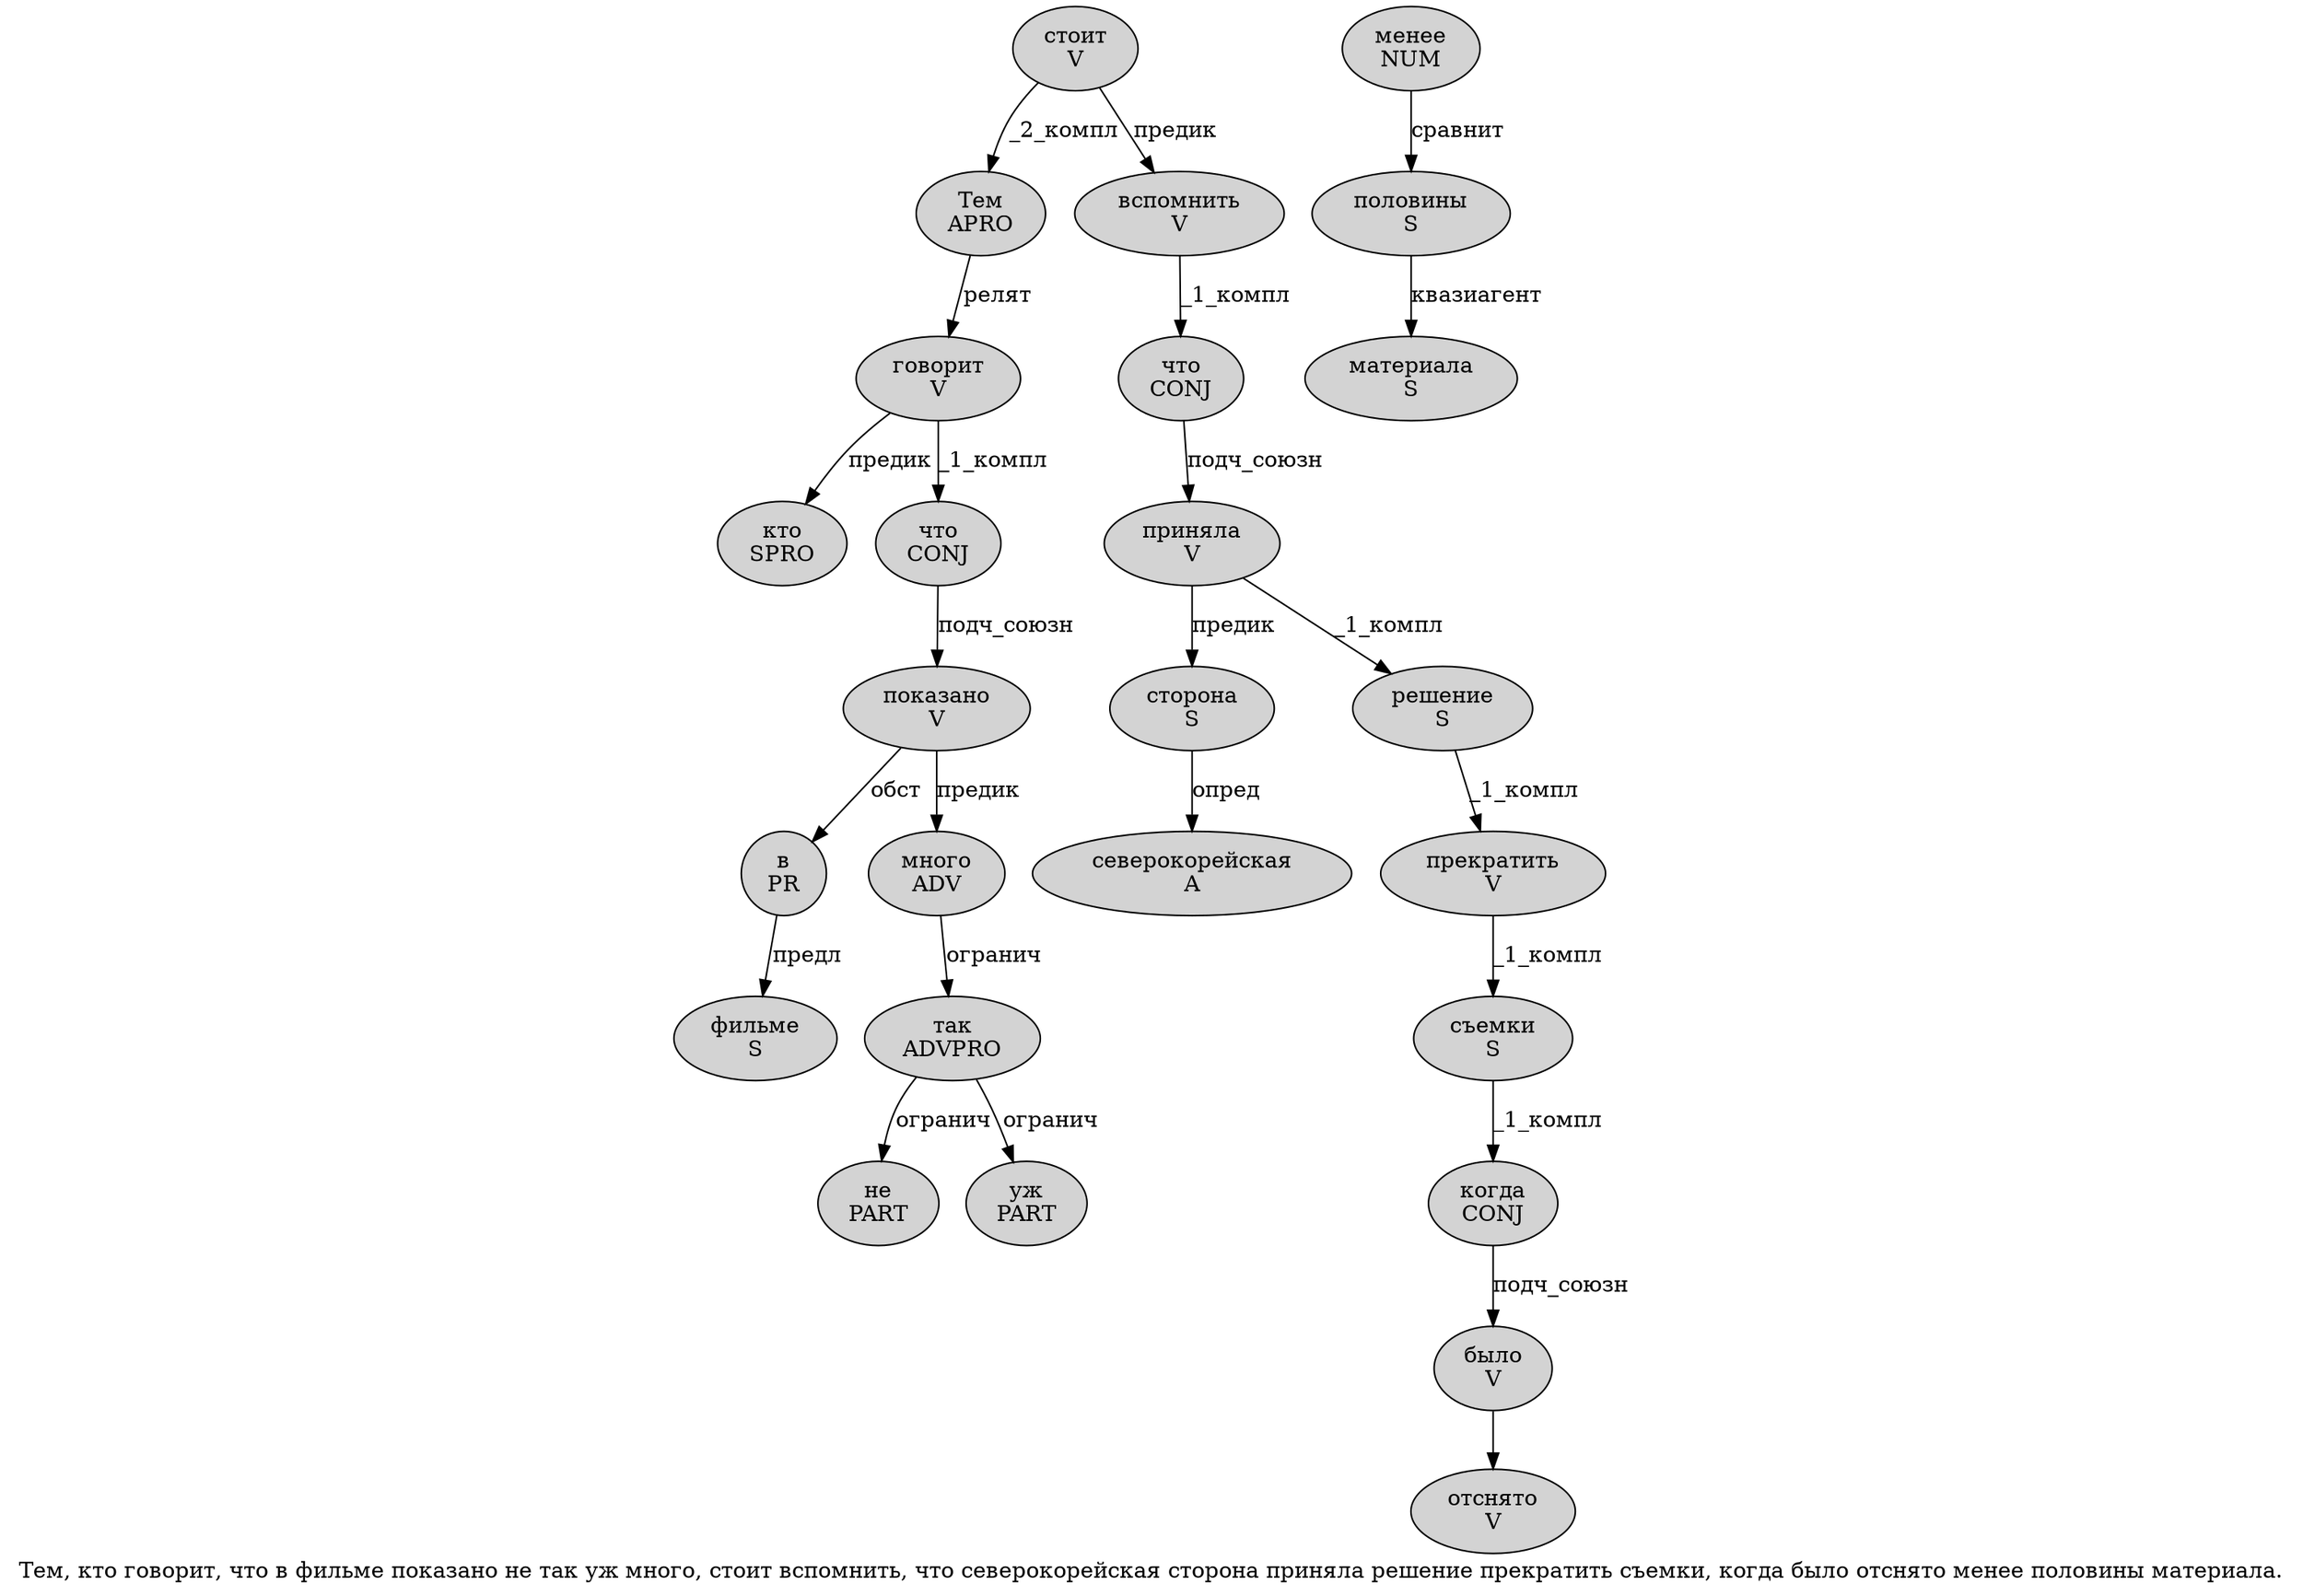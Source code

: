 digraph SENTENCE_1950 {
	graph [label="Тем, кто говорит, что в фильме показано не так уж много, стоит вспомнить, что северокорейская сторона приняла решение прекратить съемки, когда было отснято менее половины материала."]
	node [style=filled]
		0 [label="Тем
APRO" color="" fillcolor=lightgray penwidth=1 shape=ellipse]
		2 [label="кто
SPRO" color="" fillcolor=lightgray penwidth=1 shape=ellipse]
		3 [label="говорит
V" color="" fillcolor=lightgray penwidth=1 shape=ellipse]
		5 [label="что
CONJ" color="" fillcolor=lightgray penwidth=1 shape=ellipse]
		6 [label="в
PR" color="" fillcolor=lightgray penwidth=1 shape=ellipse]
		7 [label="фильме
S" color="" fillcolor=lightgray penwidth=1 shape=ellipse]
		8 [label="показано
V" color="" fillcolor=lightgray penwidth=1 shape=ellipse]
		9 [label="не
PART" color="" fillcolor=lightgray penwidth=1 shape=ellipse]
		10 [label="так
ADVPRO" color="" fillcolor=lightgray penwidth=1 shape=ellipse]
		11 [label="уж
PART" color="" fillcolor=lightgray penwidth=1 shape=ellipse]
		12 [label="много
ADV" color="" fillcolor=lightgray penwidth=1 shape=ellipse]
		14 [label="стоит
V" color="" fillcolor=lightgray penwidth=1 shape=ellipse]
		15 [label="вспомнить
V" color="" fillcolor=lightgray penwidth=1 shape=ellipse]
		17 [label="что
CONJ" color="" fillcolor=lightgray penwidth=1 shape=ellipse]
		18 [label="северокорейская
A" color="" fillcolor=lightgray penwidth=1 shape=ellipse]
		19 [label="сторона
S" color="" fillcolor=lightgray penwidth=1 shape=ellipse]
		20 [label="приняла
V" color="" fillcolor=lightgray penwidth=1 shape=ellipse]
		21 [label="решение
S" color="" fillcolor=lightgray penwidth=1 shape=ellipse]
		22 [label="прекратить
V" color="" fillcolor=lightgray penwidth=1 shape=ellipse]
		23 [label="съемки
S" color="" fillcolor=lightgray penwidth=1 shape=ellipse]
		25 [label="когда
CONJ" color="" fillcolor=lightgray penwidth=1 shape=ellipse]
		26 [label="было
V" color="" fillcolor=lightgray penwidth=1 shape=ellipse]
		27 [label="отснято
V" color="" fillcolor=lightgray penwidth=1 shape=ellipse]
		28 [label="менее
NUM" color="" fillcolor=lightgray penwidth=1 shape=ellipse]
		29 [label="половины
S" color="" fillcolor=lightgray penwidth=1 shape=ellipse]
		30 [label="материала
S" color="" fillcolor=lightgray penwidth=1 shape=ellipse]
			15 -> 17 [label="_1_компл"]
			10 -> 9 [label="огранич"]
			10 -> 11 [label="огранич"]
			23 -> 25 [label="_1_компл"]
			0 -> 3 [label="релят"]
			22 -> 23 [label="_1_компл"]
			14 -> 0 [label="_2_компл"]
			14 -> 15 [label="предик"]
			8 -> 6 [label="обст"]
			8 -> 12 [label="предик"]
			25 -> 26 [label="подч_союзн"]
			28 -> 29 [label="сравнит"]
			26 -> 27
			17 -> 20 [label="подч_союзн"]
			20 -> 19 [label="предик"]
			20 -> 21 [label="_1_компл"]
			5 -> 8 [label="подч_союзн"]
			19 -> 18 [label="опред"]
			3 -> 2 [label="предик"]
			3 -> 5 [label="_1_компл"]
			12 -> 10 [label="огранич"]
			21 -> 22 [label="_1_компл"]
			6 -> 7 [label="предл"]
			29 -> 30 [label="квазиагент"]
}